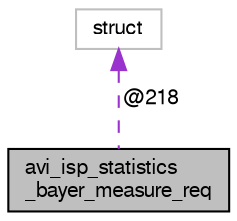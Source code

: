digraph "avi_isp_statistics_bayer_measure_req"
{
  edge [fontname="FreeSans",fontsize="10",labelfontname="FreeSans",labelfontsize="10"];
  node [fontname="FreeSans",fontsize="10",shape=record];
  Node1 [label="avi_isp_statistics\l_bayer_measure_req",height=0.2,width=0.4,color="black", fillcolor="grey75", style="filled", fontcolor="black"];
  Node2 -> Node1 [dir="back",color="darkorchid3",fontsize="10",style="dashed",label=" @218" ,fontname="FreeSans"];
  Node2 [label="struct",height=0.2,width=0.4,color="grey75", fillcolor="white", style="filled"];
}
